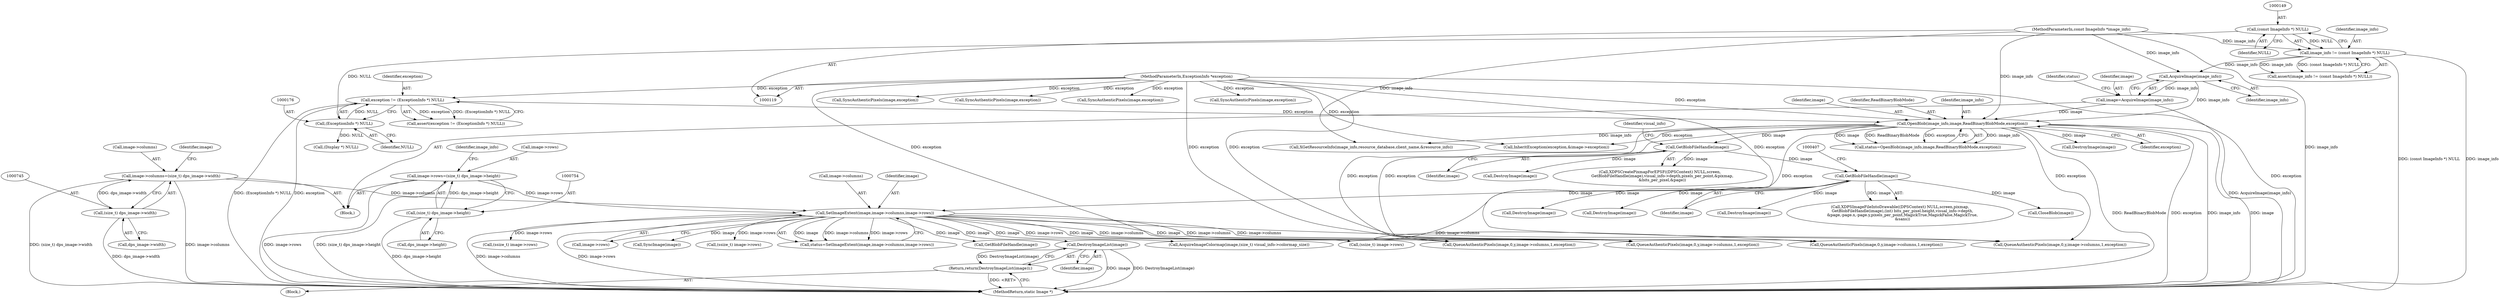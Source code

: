 digraph "0_ImageMagick_f6e9d0d9955e85bdd7540b251cd50d598dacc5e6_13@pointer" {
"1000794" [label="(Call,DestroyImageList(image))"];
"1000774" [label="(Call,SetImageExtent(image,image->columns,image->rows))"];
"1000404" [label="(Call,GetBlobFileHandle(image))"];
"1000352" [label="(Call,GetBlobFileHandle(image))"];
"1000210" [label="(Call,OpenBlob(image_info,image,ReadBinaryBlobMode,exception))"];
"1000206" [label="(Call,AcquireImage(image_info))"];
"1000146" [label="(Call,image_info != (const ImageInfo *) NULL)"];
"1000120" [label="(MethodParameterIn,const ImageInfo *image_info)"];
"1000148" [label="(Call,(const ImageInfo *) NULL)"];
"1000204" [label="(Call,image=AcquireImage(image_info))"];
"1000173" [label="(Call,exception != (ExceptionInfo *) NULL)"];
"1000121" [label="(MethodParameterIn,ExceptionInfo *exception)"];
"1000175" [label="(Call,(ExceptionInfo *) NULL)"];
"1000740" [label="(Call,image->columns=(size_t) dps_image->width)"];
"1000744" [label="(Call,(size_t) dps_image->width)"];
"1000749" [label="(Call,image->rows=(size_t) dps_image->height)"];
"1000753" [label="(Call,(size_t) dps_image->height)"];
"1000793" [label="(Return,return(DestroyImageList(image));)"];
"1000404" [label="(Call,GetBlobFileHandle(image))"];
"1000175" [label="(Call,(ExceptionInfo *) NULL)"];
"1000912" [label="(Call,QueueAuthenticPixels(image,0,y,image->columns,1,exception))"];
"1001472" [label="(Call,QueueAuthenticPixels(image,0,y,image->columns,1,exception))"];
"1000767" [label="(Call,CloseBlob(image))"];
"1000779" [label="(Call,image->rows)"];
"1000750" [label="(Call,image->rows)"];
"1000353" [label="(Identifier,image)"];
"1001353" [label="(Call,SyncImage(image))"];
"1000528" [label="(Call,DestroyImage(image))"];
"1000902" [label="(Call,(ssize_t) image->rows)"];
"1000405" [label="(Identifier,image)"];
"1000375" [label="(Call,DestroyImage(image))"];
"1000173" [label="(Call,exception != (ExceptionInfo *) NULL)"];
"1000744" [label="(Call,(size_t) dps_image->width)"];
"1000793" [label="(Return,return(DestroyImageList(image));)"];
"1000772" [label="(Call,status=SetImageExtent(image,image->columns,image->rows))"];
"1000177" [label="(Identifier,NULL)"];
"1000172" [label="(Call,assert(exception != (ExceptionInfo *) NULL))"];
"1000150" [label="(Identifier,NULL)"];
"1000787" [label="(Call,InheritException(exception,&image->exception))"];
"1000749" [label="(Call,image->rows=(size_t) dps_image->height)"];
"1000786" [label="(Block,)"];
"1000206" [label="(Call,AcquireImage(image_info))"];
"1000147" [label="(Identifier,image_info)"];
"1000347" [label="(Call,XDPSCreatePixmapForEPSF((DPSContext) NULL,screen,\n    GetBlobFileHandle(image),visual_info->depth,pixels_per_point,&pixmap,\n    &bits_per_pixel,&page))"];
"1000174" [label="(Identifier,exception)"];
"1000774" [label="(Call,SetImageExtent(image,image->columns,image->rows))"];
"1000355" [label="(Identifier,visual_info)"];
"1000209" [label="(Identifier,status)"];
"1000741" [label="(Call,image->columns)"];
"1000290" [label="(Call,DestroyImage(image))"];
"1001362" [label="(Call,GetBlobFileHandle(image))"];
"1000755" [label="(Call,dps_image->height)"];
"1000211" [label="(Identifier,image_info)"];
"1001151" [label="(Call,AcquireImageColormap(image,(size_t) visual_info->colormap_size))"];
"1000145" [label="(Call,assert(image_info != (const ImageInfo *) NULL))"];
"1000122" [label="(Block,)"];
"1000193" [label="(Call,(Display *) NULL)"];
"1000794" [label="(Call,DestroyImageList(image))"];
"1001030" [label="(Call,QueueAuthenticPixels(image,0,y,image->columns,1,exception))"];
"1001265" [label="(Call,(ssize_t) image->rows)"];
"1000207" [label="(Identifier,image_info)"];
"1000398" [label="(Call,XDPSImageFileIntoDrawable((DPSContext) NULL,screen,pixmap,\n    GetBlobFileHandle(image),(int) bits_per_pixel.height,visual_info->depth,\n    &page,-page.x,-page.y,pixels_per_point,MagickTrue,MagickFalse,MagickTrue,\n    &sans))"];
"1000746" [label="(Call,dps_image->width)"];
"1000751" [label="(Identifier,image)"];
"1000753" [label="(Call,(size_t) dps_image->height)"];
"1000437" [label="(Call,DestroyImage(image))"];
"1000231" [label="(Call,XGetResourceInfo(image_info,resource_database,client_name,&resource_info))"];
"1000761" [label="(Identifier,image_info)"];
"1000214" [label="(Identifier,exception)"];
"1000212" [label="(Identifier,image)"];
"1000120" [label="(MethodParameterIn,const ImageInfo *image_info)"];
"1000204" [label="(Call,image=AcquireImage(image_info))"];
"1001020" [label="(Call,(ssize_t) image->rows)"];
"1001320" [label="(Call,SyncAuthenticPixels(image,exception))"];
"1000148" [label="(Call,(const ImageInfo *) NULL)"];
"1000487" [label="(Call,DestroyImage(image))"];
"1000146" [label="(Call,image_info != (const ImageInfo *) NULL)"];
"1000352" [label="(Call,GetBlobFileHandle(image))"];
"1001130" [label="(Call,SyncAuthenticPixels(image,exception))"];
"1001548" [label="(MethodReturn,static Image *)"];
"1000740" [label="(Call,image->columns=(size_t) dps_image->width)"];
"1000208" [label="(Call,status=OpenBlob(image_info,image,ReadBinaryBlobMode,exception))"];
"1000121" [label="(MethodParameterIn,ExceptionInfo *exception)"];
"1001519" [label="(Call,SyncAuthenticPixels(image,exception))"];
"1000795" [label="(Identifier,image)"];
"1001275" [label="(Call,QueueAuthenticPixels(image,0,y,image->columns,1,exception))"];
"1000213" [label="(Identifier,ReadBinaryBlobMode)"];
"1000775" [label="(Identifier,image)"];
"1000205" [label="(Identifier,image)"];
"1000776" [label="(Call,image->columns)"];
"1000210" [label="(Call,OpenBlob(image_info,image,ReadBinaryBlobMode,exception))"];
"1000997" [label="(Call,SyncAuthenticPixels(image,exception))"];
"1000794" -> "1000793"  [label="AST: "];
"1000794" -> "1000795"  [label="CFG: "];
"1000795" -> "1000794"  [label="AST: "];
"1000793" -> "1000794"  [label="CFG: "];
"1000794" -> "1001548"  [label="DDG: image"];
"1000794" -> "1001548"  [label="DDG: DestroyImageList(image)"];
"1000794" -> "1000793"  [label="DDG: DestroyImageList(image)"];
"1000774" -> "1000794"  [label="DDG: image"];
"1000774" -> "1000772"  [label="AST: "];
"1000774" -> "1000779"  [label="CFG: "];
"1000775" -> "1000774"  [label="AST: "];
"1000776" -> "1000774"  [label="AST: "];
"1000779" -> "1000774"  [label="AST: "];
"1000772" -> "1000774"  [label="CFG: "];
"1000774" -> "1001548"  [label="DDG: image->columns"];
"1000774" -> "1001548"  [label="DDG: image->rows"];
"1000774" -> "1000772"  [label="DDG: image"];
"1000774" -> "1000772"  [label="DDG: image->columns"];
"1000774" -> "1000772"  [label="DDG: image->rows"];
"1000404" -> "1000774"  [label="DDG: image"];
"1000740" -> "1000774"  [label="DDG: image->columns"];
"1000749" -> "1000774"  [label="DDG: image->rows"];
"1000774" -> "1000902"  [label="DDG: image->rows"];
"1000774" -> "1000912"  [label="DDG: image"];
"1000774" -> "1000912"  [label="DDG: image->columns"];
"1000774" -> "1001020"  [label="DDG: image->rows"];
"1000774" -> "1001030"  [label="DDG: image"];
"1000774" -> "1001030"  [label="DDG: image->columns"];
"1000774" -> "1001151"  [label="DDG: image"];
"1000774" -> "1001265"  [label="DDG: image->rows"];
"1000774" -> "1001275"  [label="DDG: image->columns"];
"1000774" -> "1001353"  [label="DDG: image"];
"1000774" -> "1001362"  [label="DDG: image"];
"1000774" -> "1001472"  [label="DDG: image->columns"];
"1000404" -> "1000398"  [label="AST: "];
"1000404" -> "1000405"  [label="CFG: "];
"1000405" -> "1000404"  [label="AST: "];
"1000407" -> "1000404"  [label="CFG: "];
"1000404" -> "1000398"  [label="DDG: image"];
"1000352" -> "1000404"  [label="DDG: image"];
"1000404" -> "1000437"  [label="DDG: image"];
"1000404" -> "1000487"  [label="DDG: image"];
"1000404" -> "1000528"  [label="DDG: image"];
"1000404" -> "1000767"  [label="DDG: image"];
"1000352" -> "1000347"  [label="AST: "];
"1000352" -> "1000353"  [label="CFG: "];
"1000353" -> "1000352"  [label="AST: "];
"1000355" -> "1000352"  [label="CFG: "];
"1000352" -> "1000347"  [label="DDG: image"];
"1000210" -> "1000352"  [label="DDG: image"];
"1000352" -> "1000375"  [label="DDG: image"];
"1000210" -> "1000208"  [label="AST: "];
"1000210" -> "1000214"  [label="CFG: "];
"1000211" -> "1000210"  [label="AST: "];
"1000212" -> "1000210"  [label="AST: "];
"1000213" -> "1000210"  [label="AST: "];
"1000214" -> "1000210"  [label="AST: "];
"1000208" -> "1000210"  [label="CFG: "];
"1000210" -> "1001548"  [label="DDG: exception"];
"1000210" -> "1001548"  [label="DDG: image"];
"1000210" -> "1001548"  [label="DDG: ReadBinaryBlobMode"];
"1000210" -> "1001548"  [label="DDG: image_info"];
"1000210" -> "1000208"  [label="DDG: image_info"];
"1000210" -> "1000208"  [label="DDG: image"];
"1000210" -> "1000208"  [label="DDG: ReadBinaryBlobMode"];
"1000210" -> "1000208"  [label="DDG: exception"];
"1000206" -> "1000210"  [label="DDG: image_info"];
"1000120" -> "1000210"  [label="DDG: image_info"];
"1000204" -> "1000210"  [label="DDG: image"];
"1000173" -> "1000210"  [label="DDG: exception"];
"1000121" -> "1000210"  [label="DDG: exception"];
"1000210" -> "1000231"  [label="DDG: image_info"];
"1000210" -> "1000290"  [label="DDG: image"];
"1000210" -> "1000787"  [label="DDG: exception"];
"1000210" -> "1000912"  [label="DDG: exception"];
"1000210" -> "1001030"  [label="DDG: exception"];
"1000210" -> "1001275"  [label="DDG: exception"];
"1000210" -> "1001472"  [label="DDG: exception"];
"1000206" -> "1000204"  [label="AST: "];
"1000206" -> "1000207"  [label="CFG: "];
"1000207" -> "1000206"  [label="AST: "];
"1000204" -> "1000206"  [label="CFG: "];
"1000206" -> "1000204"  [label="DDG: image_info"];
"1000146" -> "1000206"  [label="DDG: image_info"];
"1000120" -> "1000206"  [label="DDG: image_info"];
"1000146" -> "1000145"  [label="AST: "];
"1000146" -> "1000148"  [label="CFG: "];
"1000147" -> "1000146"  [label="AST: "];
"1000148" -> "1000146"  [label="AST: "];
"1000145" -> "1000146"  [label="CFG: "];
"1000146" -> "1001548"  [label="DDG: (const ImageInfo *) NULL"];
"1000146" -> "1001548"  [label="DDG: image_info"];
"1000146" -> "1000145"  [label="DDG: image_info"];
"1000146" -> "1000145"  [label="DDG: (const ImageInfo *) NULL"];
"1000120" -> "1000146"  [label="DDG: image_info"];
"1000148" -> "1000146"  [label="DDG: NULL"];
"1000120" -> "1000119"  [label="AST: "];
"1000120" -> "1001548"  [label="DDG: image_info"];
"1000120" -> "1000231"  [label="DDG: image_info"];
"1000148" -> "1000150"  [label="CFG: "];
"1000149" -> "1000148"  [label="AST: "];
"1000150" -> "1000148"  [label="AST: "];
"1000148" -> "1000175"  [label="DDG: NULL"];
"1000204" -> "1000122"  [label="AST: "];
"1000205" -> "1000204"  [label="AST: "];
"1000209" -> "1000204"  [label="CFG: "];
"1000204" -> "1001548"  [label="DDG: AcquireImage(image_info)"];
"1000173" -> "1000172"  [label="AST: "];
"1000173" -> "1000175"  [label="CFG: "];
"1000174" -> "1000173"  [label="AST: "];
"1000175" -> "1000173"  [label="AST: "];
"1000172" -> "1000173"  [label="CFG: "];
"1000173" -> "1001548"  [label="DDG: exception"];
"1000173" -> "1001548"  [label="DDG: (ExceptionInfo *) NULL"];
"1000173" -> "1000172"  [label="DDG: exception"];
"1000173" -> "1000172"  [label="DDG: (ExceptionInfo *) NULL"];
"1000121" -> "1000173"  [label="DDG: exception"];
"1000175" -> "1000173"  [label="DDG: NULL"];
"1000121" -> "1000119"  [label="AST: "];
"1000121" -> "1001548"  [label="DDG: exception"];
"1000121" -> "1000787"  [label="DDG: exception"];
"1000121" -> "1000912"  [label="DDG: exception"];
"1000121" -> "1000997"  [label="DDG: exception"];
"1000121" -> "1001030"  [label="DDG: exception"];
"1000121" -> "1001130"  [label="DDG: exception"];
"1000121" -> "1001275"  [label="DDG: exception"];
"1000121" -> "1001320"  [label="DDG: exception"];
"1000121" -> "1001472"  [label="DDG: exception"];
"1000121" -> "1001519"  [label="DDG: exception"];
"1000175" -> "1000177"  [label="CFG: "];
"1000176" -> "1000175"  [label="AST: "];
"1000177" -> "1000175"  [label="AST: "];
"1000175" -> "1000193"  [label="DDG: NULL"];
"1000740" -> "1000122"  [label="AST: "];
"1000740" -> "1000744"  [label="CFG: "];
"1000741" -> "1000740"  [label="AST: "];
"1000744" -> "1000740"  [label="AST: "];
"1000751" -> "1000740"  [label="CFG: "];
"1000740" -> "1001548"  [label="DDG: (size_t) dps_image->width"];
"1000740" -> "1001548"  [label="DDG: image->columns"];
"1000744" -> "1000740"  [label="DDG: dps_image->width"];
"1000744" -> "1000746"  [label="CFG: "];
"1000745" -> "1000744"  [label="AST: "];
"1000746" -> "1000744"  [label="AST: "];
"1000744" -> "1001548"  [label="DDG: dps_image->width"];
"1000749" -> "1000122"  [label="AST: "];
"1000749" -> "1000753"  [label="CFG: "];
"1000750" -> "1000749"  [label="AST: "];
"1000753" -> "1000749"  [label="AST: "];
"1000761" -> "1000749"  [label="CFG: "];
"1000749" -> "1001548"  [label="DDG: image->rows"];
"1000749" -> "1001548"  [label="DDG: (size_t) dps_image->height"];
"1000753" -> "1000749"  [label="DDG: dps_image->height"];
"1000753" -> "1000755"  [label="CFG: "];
"1000754" -> "1000753"  [label="AST: "];
"1000755" -> "1000753"  [label="AST: "];
"1000753" -> "1001548"  [label="DDG: dps_image->height"];
"1000793" -> "1000786"  [label="AST: "];
"1001548" -> "1000793"  [label="CFG: "];
"1000793" -> "1001548"  [label="DDG: <RET>"];
}
